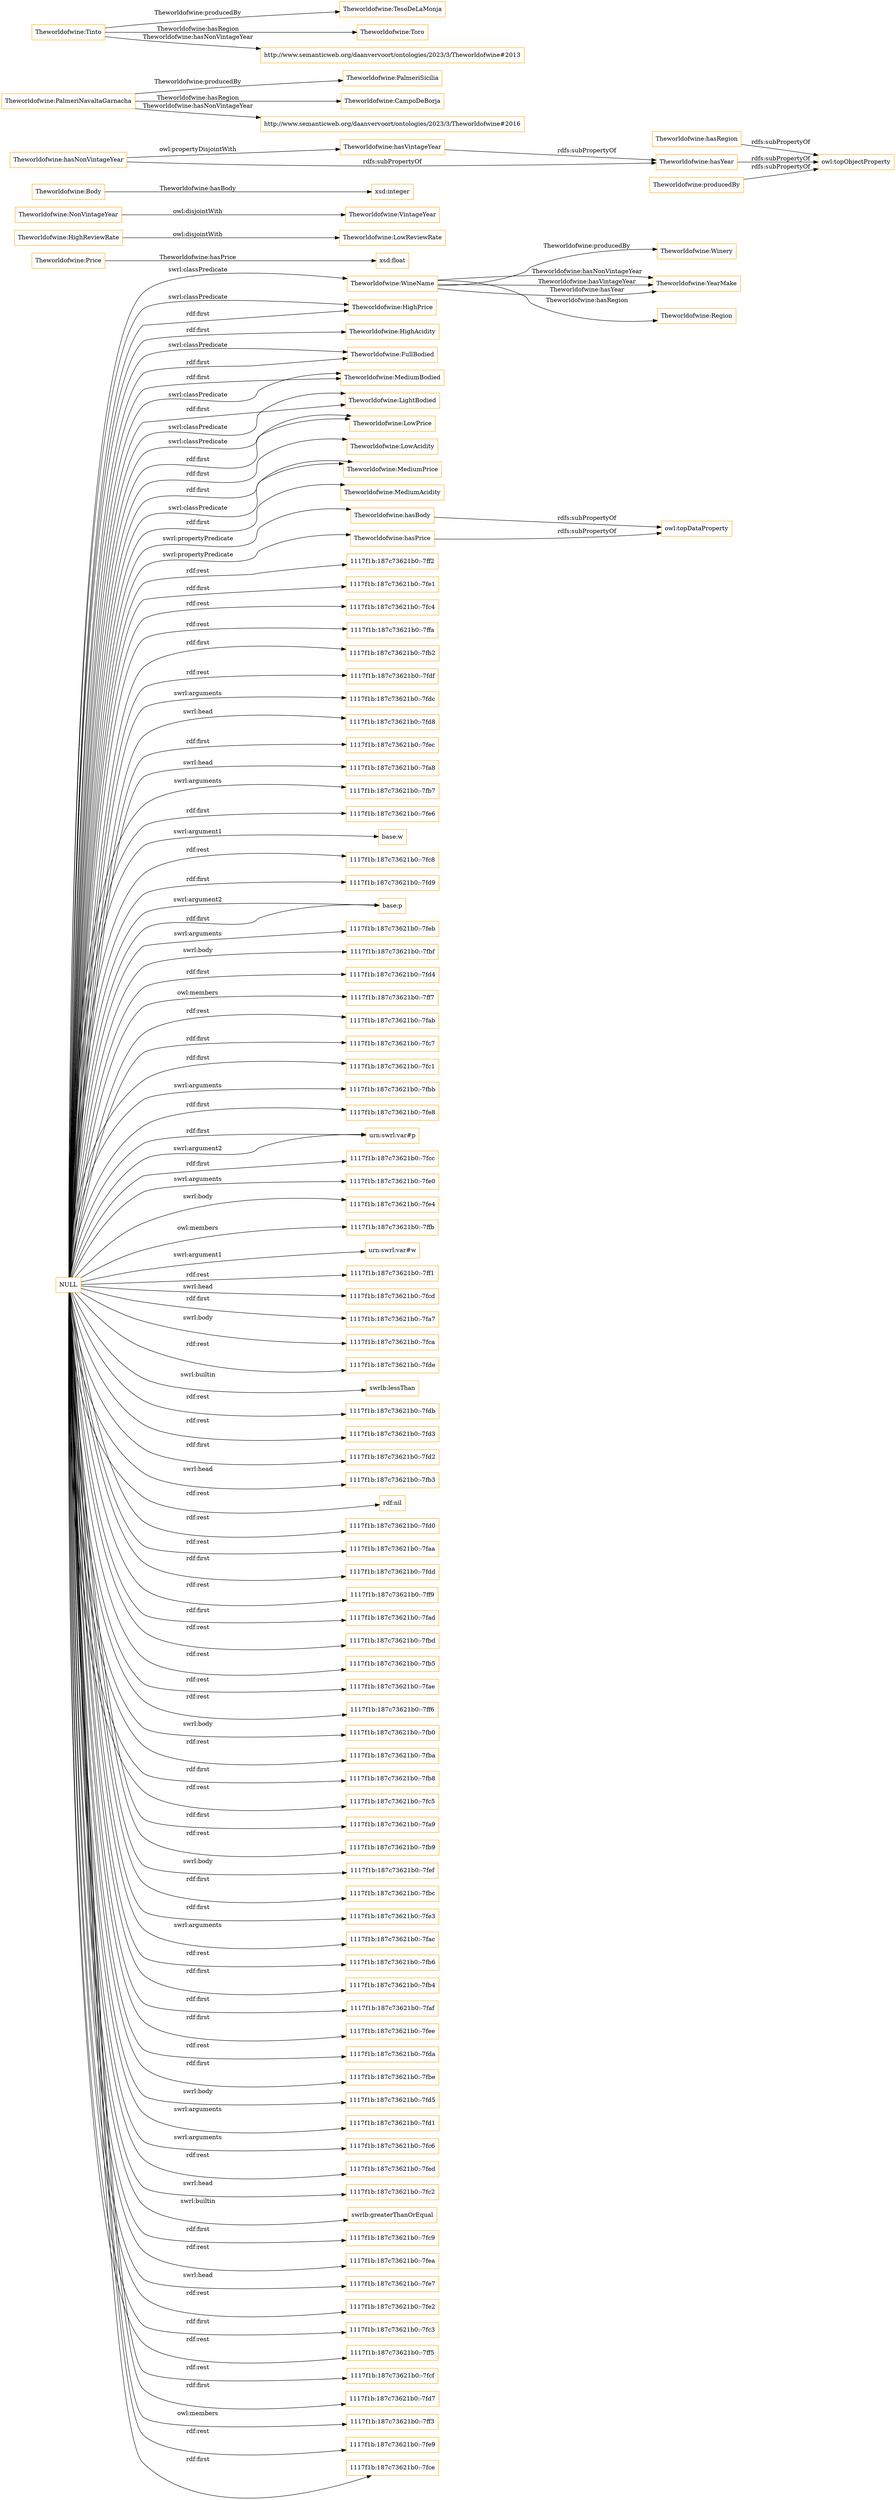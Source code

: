 digraph ar2dtool_diagram { 
rankdir=LR;
size="1501"
node [shape = rectangle, color="orange"]; "Theworldofwine:WineName" "Theworldofwine:Price" "Theworldofwine:HighPrice" "Theworldofwine:LowReviewRate" "Theworldofwine:Winery" "Theworldofwine:NonVintageYear" "Theworldofwine:HighAcidity" "Theworldofwine:YearMake" "Theworldofwine:FullBodied" "Theworldofwine:VintageYear" "Theworldofwine:MediumBodied" "Theworldofwine:LightBodied" "Theworldofwine:LowPrice" "Theworldofwine:Body" "Theworldofwine:HighReviewRate" "Theworldofwine:LowAcidity" "Theworldofwine:MediumPrice" "Theworldofwine:Region" "Theworldofwine:MediumAcidity" ; /*classes style*/
	"Theworldofwine:hasBody" -> "owl:topDataProperty" [ label = "rdfs:subPropertyOf" ];
	"Theworldofwine:hasRegion" -> "owl:topObjectProperty" [ label = "rdfs:subPropertyOf" ];
	"Theworldofwine:NonVintageYear" -> "Theworldofwine:VintageYear" [ label = "owl:disjointWith" ];
	"Theworldofwine:hasPrice" -> "owl:topDataProperty" [ label = "rdfs:subPropertyOf" ];
	"Theworldofwine:PalmeriNavaltaGarnacha" -> "Theworldofwine:PalmeriSicilia" [ label = "Theworldofwine:producedBy" ];
	"Theworldofwine:PalmeriNavaltaGarnacha" -> "Theworldofwine:CampoDeBorja" [ label = "Theworldofwine:hasRegion" ];
	"Theworldofwine:PalmeriNavaltaGarnacha" -> "http://www.semanticweb.org/daanvervoort/ontologies/2023/3/Theworldofwine#2016" [ label = "Theworldofwine:hasNonVintageYear" ];
	"Theworldofwine:hasNonVintageYear" -> "Theworldofwine:hasVintageYear" [ label = "owl:propertyDisjointWith" ];
	"Theworldofwine:hasNonVintageYear" -> "Theworldofwine:hasYear" [ label = "rdfs:subPropertyOf" ];
	"Theworldofwine:Tinto" -> "Theworldofwine:TesoDeLaMonja" [ label = "Theworldofwine:producedBy" ];
	"Theworldofwine:Tinto" -> "Theworldofwine:Toro" [ label = "Theworldofwine:hasRegion" ];
	"Theworldofwine:Tinto" -> "http://www.semanticweb.org/daanvervoort/ontologies/2023/3/Theworldofwine#2013" [ label = "Theworldofwine:hasNonVintageYear" ];
	"Theworldofwine:producedBy" -> "owl:topObjectProperty" [ label = "rdfs:subPropertyOf" ];
	"NULL" -> "Theworldofwine:LowPrice" [ label = "swrl:classPredicate" ];
	"NULL" -> "1117f1b:187c73621b0:-7ff2" [ label = "rdf:rest" ];
	"NULL" -> "Theworldofwine:MediumBodied" [ label = "rdf:first" ];
	"NULL" -> "1117f1b:187c73621b0:-7fe1" [ label = "rdf:first" ];
	"NULL" -> "1117f1b:187c73621b0:-7fc4" [ label = "rdf:rest" ];
	"NULL" -> "1117f1b:187c73621b0:-7ffa" [ label = "rdf:rest" ];
	"NULL" -> "1117f1b:187c73621b0:-7fb2" [ label = "rdf:first" ];
	"NULL" -> "1117f1b:187c73621b0:-7fdf" [ label = "rdf:rest" ];
	"NULL" -> "1117f1b:187c73621b0:-7fdc" [ label = "swrl:arguments" ];
	"NULL" -> "1117f1b:187c73621b0:-7fd8" [ label = "swrl:head" ];
	"NULL" -> "1117f1b:187c73621b0:-7fec" [ label = "rdf:first" ];
	"NULL" -> "Theworldofwine:LowPrice" [ label = "rdf:first" ];
	"NULL" -> "1117f1b:187c73621b0:-7fa8" [ label = "swrl:head" ];
	"NULL" -> "1117f1b:187c73621b0:-7fb7" [ label = "swrl:arguments" ];
	"NULL" -> "1117f1b:187c73621b0:-7fe6" [ label = "rdf:first" ];
	"NULL" -> "base:w" [ label = "swrl:argument1" ];
	"NULL" -> "Theworldofwine:hasBody" [ label = "swrl:propertyPredicate" ];
	"NULL" -> "1117f1b:187c73621b0:-7fc8" [ label = "rdf:rest" ];
	"NULL" -> "1117f1b:187c73621b0:-7fd9" [ label = "rdf:first" ];
	"NULL" -> "base:p" [ label = "swrl:argument2" ];
	"NULL" -> "1117f1b:187c73621b0:-7feb" [ label = "swrl:arguments" ];
	"NULL" -> "1117f1b:187c73621b0:-7fbf" [ label = "swrl:body" ];
	"NULL" -> "1117f1b:187c73621b0:-7fd4" [ label = "rdf:first" ];
	"NULL" -> "1117f1b:187c73621b0:-7ff7" [ label = "owl:members" ];
	"NULL" -> "1117f1b:187c73621b0:-7fab" [ label = "rdf:rest" ];
	"NULL" -> "1117f1b:187c73621b0:-7fc7" [ label = "rdf:first" ];
	"NULL" -> "base:p" [ label = "rdf:first" ];
	"NULL" -> "1117f1b:187c73621b0:-7fc1" [ label = "rdf:first" ];
	"NULL" -> "1117f1b:187c73621b0:-7fbb" [ label = "swrl:arguments" ];
	"NULL" -> "Theworldofwine:WineName" [ label = "swrl:classPredicate" ];
	"NULL" -> "1117f1b:187c73621b0:-7fe8" [ label = "rdf:first" ];
	"NULL" -> "urn:swrl:var#p" [ label = "rdf:first" ];
	"NULL" -> "1117f1b:187c73621b0:-7fcc" [ label = "rdf:first" ];
	"NULL" -> "Theworldofwine:FullBodied" [ label = "swrl:classPredicate" ];
	"NULL" -> "1117f1b:187c73621b0:-7fe0" [ label = "swrl:arguments" ];
	"NULL" -> "1117f1b:187c73621b0:-7fe4" [ label = "swrl:body" ];
	"NULL" -> "1117f1b:187c73621b0:-7ffb" [ label = "owl:members" ];
	"NULL" -> "Theworldofwine:MediumPrice" [ label = "rdf:first" ];
	"NULL" -> "urn:swrl:var#w" [ label = "swrl:argument1" ];
	"NULL" -> "1117f1b:187c73621b0:-7ff1" [ label = "rdf:rest" ];
	"NULL" -> "1117f1b:187c73621b0:-7fcd" [ label = "swrl:head" ];
	"NULL" -> "1117f1b:187c73621b0:-7fa7" [ label = "rdf:first" ];
	"NULL" -> "1117f1b:187c73621b0:-7fca" [ label = "swrl:body" ];
	"NULL" -> "Theworldofwine:HighPrice" [ label = "swrl:classPredicate" ];
	"NULL" -> "1117f1b:187c73621b0:-7fde" [ label = "rdf:rest" ];
	"NULL" -> "swrlb:lessThan" [ label = "swrl:builtin" ];
	"NULL" -> "1117f1b:187c73621b0:-7fdb" [ label = "rdf:rest" ];
	"NULL" -> "1117f1b:187c73621b0:-7fd3" [ label = "rdf:rest" ];
	"NULL" -> "1117f1b:187c73621b0:-7fd2" [ label = "rdf:first" ];
	"NULL" -> "Theworldofwine:LightBodied" [ label = "rdf:first" ];
	"NULL" -> "1117f1b:187c73621b0:-7fb3" [ label = "swrl:head" ];
	"NULL" -> "rdf:nil" [ label = "rdf:rest" ];
	"NULL" -> "1117f1b:187c73621b0:-7fd0" [ label = "rdf:rest" ];
	"NULL" -> "1117f1b:187c73621b0:-7faa" [ label = "rdf:rest" ];
	"NULL" -> "1117f1b:187c73621b0:-7fdd" [ label = "rdf:first" ];
	"NULL" -> "Theworldofwine:HighPrice" [ label = "rdf:first" ];
	"NULL" -> "1117f1b:187c73621b0:-7ff9" [ label = "rdf:rest" ];
	"NULL" -> "1117f1b:187c73621b0:-7fad" [ label = "rdf:first" ];
	"NULL" -> "1117f1b:187c73621b0:-7fbd" [ label = "rdf:rest" ];
	"NULL" -> "Theworldofwine:LightBodied" [ label = "swrl:classPredicate" ];
	"NULL" -> "1117f1b:187c73621b0:-7fb5" [ label = "rdf:rest" ];
	"NULL" -> "1117f1b:187c73621b0:-7fae" [ label = "rdf:rest" ];
	"NULL" -> "1117f1b:187c73621b0:-7ff6" [ label = "rdf:rest" ];
	"NULL" -> "1117f1b:187c73621b0:-7fb0" [ label = "swrl:body" ];
	"NULL" -> "1117f1b:187c73621b0:-7fba" [ label = "rdf:rest" ];
	"NULL" -> "1117f1b:187c73621b0:-7fb8" [ label = "rdf:first" ];
	"NULL" -> "Theworldofwine:LowAcidity" [ label = "rdf:first" ];
	"NULL" -> "1117f1b:187c73621b0:-7fc5" [ label = "rdf:rest" ];
	"NULL" -> "Theworldofwine:MediumPrice" [ label = "swrl:classPredicate" ];
	"NULL" -> "1117f1b:187c73621b0:-7fa9" [ label = "rdf:first" ];
	"NULL" -> "1117f1b:187c73621b0:-7fb9" [ label = "rdf:rest" ];
	"NULL" -> "1117f1b:187c73621b0:-7fef" [ label = "swrl:body" ];
	"NULL" -> "1117f1b:187c73621b0:-7fbc" [ label = "rdf:first" ];
	"NULL" -> "1117f1b:187c73621b0:-7fe3" [ label = "rdf:first" ];
	"NULL" -> "1117f1b:187c73621b0:-7fac" [ label = "swrl:arguments" ];
	"NULL" -> "1117f1b:187c73621b0:-7fb6" [ label = "rdf:rest" ];
	"NULL" -> "1117f1b:187c73621b0:-7fb4" [ label = "rdf:first" ];
	"NULL" -> "Theworldofwine:MediumBodied" [ label = "swrl:classPredicate" ];
	"NULL" -> "1117f1b:187c73621b0:-7faf" [ label = "rdf:first" ];
	"NULL" -> "1117f1b:187c73621b0:-7fee" [ label = "rdf:first" ];
	"NULL" -> "1117f1b:187c73621b0:-7fda" [ label = "rdf:rest" ];
	"NULL" -> "1117f1b:187c73621b0:-7fbe" [ label = "rdf:first" ];
	"NULL" -> "1117f1b:187c73621b0:-7fd5" [ label = "swrl:body" ];
	"NULL" -> "1117f1b:187c73621b0:-7fd1" [ label = "swrl:arguments" ];
	"NULL" -> "1117f1b:187c73621b0:-7fc6" [ label = "swrl:arguments" ];
	"NULL" -> "1117f1b:187c73621b0:-7fed" [ label = "rdf:rest" ];
	"NULL" -> "1117f1b:187c73621b0:-7fc2" [ label = "swrl:head" ];
	"NULL" -> "urn:swrl:var#p" [ label = "swrl:argument2" ];
	"NULL" -> "swrlb:greaterThanOrEqual" [ label = "swrl:builtin" ];
	"NULL" -> "Theworldofwine:HighAcidity" [ label = "rdf:first" ];
	"NULL" -> "Theworldofwine:FullBodied" [ label = "rdf:first" ];
	"NULL" -> "1117f1b:187c73621b0:-7fc9" [ label = "rdf:first" ];
	"NULL" -> "1117f1b:187c73621b0:-7fea" [ label = "rdf:rest" ];
	"NULL" -> "1117f1b:187c73621b0:-7fe7" [ label = "swrl:head" ];
	"NULL" -> "1117f1b:187c73621b0:-7fe2" [ label = "rdf:rest" ];
	"NULL" -> "1117f1b:187c73621b0:-7fc3" [ label = "rdf:first" ];
	"NULL" -> "Theworldofwine:hasPrice" [ label = "swrl:propertyPredicate" ];
	"NULL" -> "1117f1b:187c73621b0:-7ff5" [ label = "rdf:rest" ];
	"NULL" -> "1117f1b:187c73621b0:-7fcf" [ label = "rdf:rest" ];
	"NULL" -> "1117f1b:187c73621b0:-7fd7" [ label = "rdf:first" ];
	"NULL" -> "1117f1b:187c73621b0:-7ff3" [ label = "owl:members" ];
	"NULL" -> "Theworldofwine:MediumAcidity" [ label = "rdf:first" ];
	"NULL" -> "1117f1b:187c73621b0:-7fe9" [ label = "rdf:rest" ];
	"NULL" -> "1117f1b:187c73621b0:-7fce" [ label = "rdf:first" ];
	"Theworldofwine:hasYear" -> "owl:topObjectProperty" [ label = "rdfs:subPropertyOf" ];
	"Theworldofwine:HighReviewRate" -> "Theworldofwine:LowReviewRate" [ label = "owl:disjointWith" ];
	"Theworldofwine:hasVintageYear" -> "Theworldofwine:hasYear" [ label = "rdfs:subPropertyOf" ];
	"Theworldofwine:WineName" -> "Theworldofwine:YearMake" [ label = "Theworldofwine:hasNonVintageYear" ];
	"Theworldofwine:WineName" -> "Theworldofwine:YearMake" [ label = "Theworldofwine:hasVintageYear" ];
	"Theworldofwine:WineName" -> "Theworldofwine:Winery" [ label = "Theworldofwine:producedBy" ];
	"Theworldofwine:Body" -> "xsd:integer" [ label = "Theworldofwine:hasBody" ];
	"Theworldofwine:WineName" -> "Theworldofwine:Region" [ label = "Theworldofwine:hasRegion" ];
	"Theworldofwine:Price" -> "xsd:float" [ label = "Theworldofwine:hasPrice" ];
	"Theworldofwine:WineName" -> "Theworldofwine:YearMake" [ label = "Theworldofwine:hasYear" ];

}
